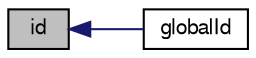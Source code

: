 digraph "id"
{
  bgcolor="transparent";
  edge [fontname="FreeSans",fontsize="10",labelfontname="FreeSans",labelfontsize="10"];
  node [fontname="FreeSans",fontsize="10",shape=record];
  rankdir="LR";
  Node552 [label="id",height=0.2,width=0.4,color="black", fillcolor="grey75", style="filled", fontcolor="black"];
  Node552 -> Node553 [dir="back",color="midnightblue",fontsize="10",style="solid",fontname="FreeSans"];
  Node553 [label="globalId",height=0.2,width=0.4,color="black",URL="$a23954.html#ac8f4a080de1a9b2fd204fcd51332804b",tooltip="Return the global id of a component in the local list by name. "];
}
